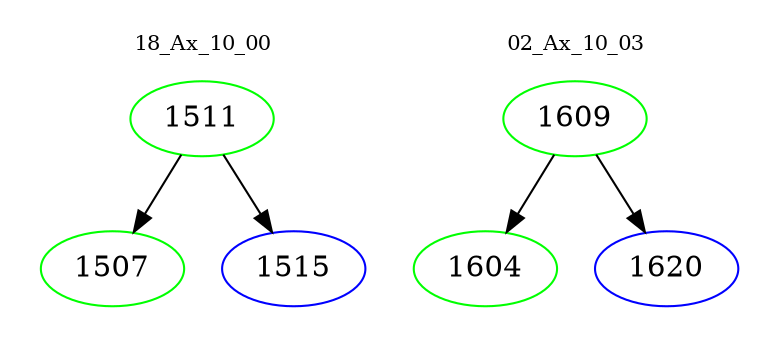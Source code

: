 digraph{
subgraph cluster_0 {
color = white
label = "18_Ax_10_00";
fontsize=10;
T0_1511 [label="1511", color="green"]
T0_1511 -> T0_1507 [color="black"]
T0_1507 [label="1507", color="green"]
T0_1511 -> T0_1515 [color="black"]
T0_1515 [label="1515", color="blue"]
}
subgraph cluster_1 {
color = white
label = "02_Ax_10_03";
fontsize=10;
T1_1609 [label="1609", color="green"]
T1_1609 -> T1_1604 [color="black"]
T1_1604 [label="1604", color="green"]
T1_1609 -> T1_1620 [color="black"]
T1_1620 [label="1620", color="blue"]
}
}
